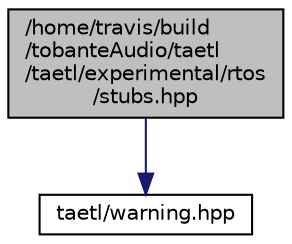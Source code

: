 digraph "/home/travis/build/tobanteAudio/taetl/taetl/experimental/rtos/stubs.hpp"
{
  edge [fontname="Helvetica",fontsize="10",labelfontname="Helvetica",labelfontsize="10"];
  node [fontname="Helvetica",fontsize="10",shape=record];
  Node0 [label="/home/travis/build\l/tobanteAudio/taetl\l/taetl/experimental/rtos\l/stubs.hpp",height=0.2,width=0.4,color="black", fillcolor="grey75", style="filled", fontcolor="black"];
  Node0 -> Node1 [color="midnightblue",fontsize="10",style="solid",fontname="Helvetica"];
  Node1 [label="taetl/warning.hpp",height=0.2,width=0.4,color="black", fillcolor="white", style="filled",URL="$warning_8hpp.html"];
}
